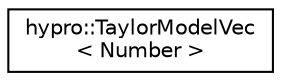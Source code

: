 digraph "Graphical Class Hierarchy"
{
  edge [fontname="Helvetica",fontsize="10",labelfontname="Helvetica",labelfontsize="10"];
  node [fontname="Helvetica",fontsize="10",shape=record];
  rankdir="LR";
  Node0 [label="hypro::TaylorModelVec\l\< Number \>",height=0.2,width=0.4,color="black", fillcolor="white", style="filled",URL="$classhypro_1_1TaylorModelVec.html"];
}
